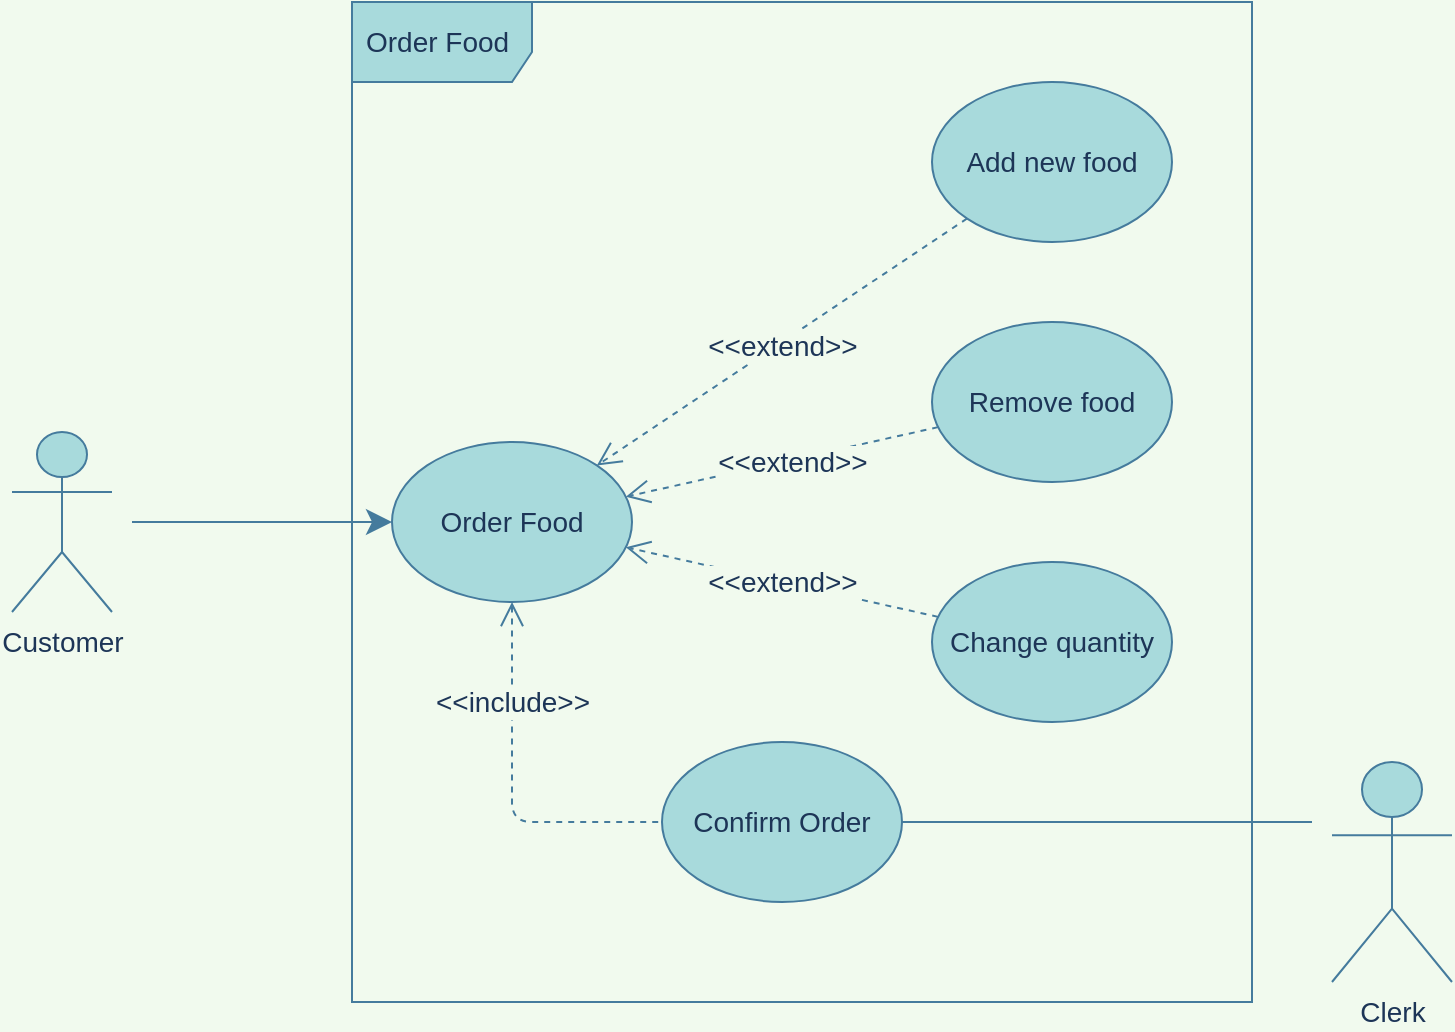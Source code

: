 <mxfile>
    <diagram id="Z47NPdINnZs9ZBRS7noW" name="Page-1">
        <mxGraphModel dx="600" dy="467" grid="1" gridSize="10" guides="1" tooltips="1" connect="1" arrows="1" fold="1" page="1" pageScale="1" pageWidth="850" pageHeight="1100" background="#F1FAEE" math="0" shadow="0">
            <root>
                <mxCell id="0"/>
                <mxCell id="1" parent="0"/>
                <mxCell id="29" value="Order Food" style="shape=umlFrame;whiteSpace=wrap;html=1;width=90;height=40;boundedLbl=1;verticalAlign=middle;align=left;spacingLeft=5;rounded=0;sketch=0;fontColor=#1D3557;strokeColor=#457B9D;fillColor=#A8DADC;fontSize=14;" parent="1" vertex="1">
                    <mxGeometry x="270" y="40" width="450" height="500" as="geometry"/>
                </mxCell>
                <mxCell id="32" style="edgeStyle=orthogonalEdgeStyle;curved=0;rounded=1;sketch=0;orthogonalLoop=1;jettySize=auto;html=1;fontColor=#1D3557;strokeColor=#457B9D;fillColor=#A8DADC;dashed=1;labelBackgroundColor=#F1FAEE;endArrow=none;endFill=0;fontSize=14;endSize=10;startArrow=open;startFill=0;startSize=10;" parent="1" source="2" target="31" edge="1">
                    <mxGeometry relative="1" as="geometry">
                        <mxPoint x="340" y="340" as="sourcePoint"/>
                        <mxPoint x="415" y="450" as="targetPoint"/>
                        <Array as="points">
                            <mxPoint x="350" y="450"/>
                        </Array>
                    </mxGeometry>
                </mxCell>
                <mxCell id="33" value="&amp;lt;&amp;lt;include&amp;gt;&amp;gt;" style="edgeLabel;html=1;align=center;verticalAlign=middle;resizable=0;points=[];fontColor=#1D3557;labelBackgroundColor=#F1FAEE;fontSize=14;" parent="32" connectable="0" vertex="1">
                    <mxGeometry x="-0.245" y="1" relative="1" as="geometry">
                        <mxPoint x="-1" y="-20" as="offset"/>
                    </mxGeometry>
                </mxCell>
                <mxCell id="2" value="Order Food" style="ellipse;whiteSpace=wrap;html=1;fillColor=#A8DADC;strokeColor=#457B9D;fontColor=#1D3557;fontSize=14;" parent="1" vertex="1">
                    <mxGeometry x="290" y="260" width="120" height="80" as="geometry"/>
                </mxCell>
                <mxCell id="27" value="&amp;lt;&amp;lt;extend&amp;gt;&amp;gt;" style="edgeStyle=none;rounded=0;orthogonalLoop=1;jettySize=auto;html=1;endArrow=open;endFill=0;endSize=10;horizontal=1;strokeColor=#457B9D;fontColor=#1D3557;labelBackgroundColor=#F1FAEE;fontSize=14;dashed=1;" parent="1" source="4" target="2" edge="1">
                    <mxGeometry x="0.01" y="2" relative="1" as="geometry">
                        <mxPoint as="offset"/>
                        <mxPoint x="391" y="271" as="targetPoint"/>
                    </mxGeometry>
                </mxCell>
                <mxCell id="4" value="Add new food" style="ellipse;whiteSpace=wrap;html=1;fillColor=#A8DADC;strokeColor=#457B9D;fontColor=#1D3557;fontSize=14;" parent="1" vertex="1">
                    <mxGeometry x="560" y="80" width="120" height="80" as="geometry"/>
                </mxCell>
                <mxCell id="23" value="&amp;lt;&amp;lt;extend&amp;gt;&amp;gt;" style="rounded=0;orthogonalLoop=1;jettySize=auto;html=1;endArrow=open;endFill=0;endSize=10;strokeColor=#457B9D;fontColor=#1D3557;labelBackgroundColor=#F1FAEE;fontSize=14;dashed=1;" parent="1" source="5" target="2" edge="1">
                    <mxGeometry x="-0.0" relative="1" as="geometry">
                        <mxPoint as="offset"/>
                    </mxGeometry>
                </mxCell>
                <mxCell id="5" value="Change quantity" style="ellipse;whiteSpace=wrap;html=1;fillColor=#A8DADC;strokeColor=#457B9D;fontColor=#1D3557;fontSize=14;" parent="1" vertex="1">
                    <mxGeometry x="560" y="320" width="120" height="80" as="geometry"/>
                </mxCell>
                <mxCell id="26" value="&amp;lt;&amp;lt;extend&amp;gt;&amp;gt;" style="edgeStyle=none;rounded=0;orthogonalLoop=1;jettySize=auto;html=1;endArrow=open;endFill=0;endSize=10;strokeColor=#457B9D;fontColor=#1D3557;labelBackgroundColor=#F1FAEE;fontSize=14;dashed=1;" parent="1" source="7" target="2" edge="1">
                    <mxGeometry x="-0.061" y="1" relative="1" as="geometry">
                        <mxPoint as="offset"/>
                    </mxGeometry>
                </mxCell>
                <mxCell id="7" value="Remove food" style="ellipse;whiteSpace=wrap;html=1;fillColor=#A8DADC;strokeColor=#457B9D;fontColor=#1D3557;fontSize=14;" parent="1" vertex="1">
                    <mxGeometry x="560" y="200" width="120" height="80" as="geometry"/>
                </mxCell>
                <mxCell id="17" value="Customer" style="shape=umlActor;verticalLabelPosition=bottom;verticalAlign=top;html=1;outlineConnect=0;fillColor=#A8DADC;strokeColor=#457B9D;fontColor=#1D3557;fontSize=14;" parent="1" vertex="1">
                    <mxGeometry x="100" y="255" width="50" height="90" as="geometry"/>
                </mxCell>
                <mxCell id="18" value="" style="endArrow=classic;html=1;endSize=10;strokeColor=#457B9D;fontColor=#1D3557;labelBackgroundColor=#F1FAEE;endFill=1;fontSize=14;startSize=10;targetPerimeterSpacing=0;sourcePerimeterSpacing=10;" parent="1" source="17" target="2" edge="1">
                    <mxGeometry width="50" height="50" relative="1" as="geometry">
                        <mxPoint x="150" y="300" as="sourcePoint"/>
                        <mxPoint x="310" y="280" as="targetPoint"/>
                    </mxGeometry>
                </mxCell>
                <mxCell id="19" value="Clerk" style="shape=umlActor;verticalLabelPosition=bottom;verticalAlign=top;html=1;outlineConnect=0;fillColor=#A8DADC;strokeColor=#457B9D;fontColor=#1D3557;fontSize=14;" parent="1" vertex="1">
                    <mxGeometry x="760" y="420" width="60" height="110" as="geometry"/>
                </mxCell>
                <mxCell id="35" style="edgeStyle=orthogonalEdgeStyle;curved=0;rounded=1;sketch=0;orthogonalLoop=1;jettySize=auto;html=1;fontColor=#1D3557;endArrow=none;endFill=0;strokeColor=#457B9D;fillColor=#A8DADC;startArrow=none;startFill=0;fontSize=14;targetPerimeterSpacing=10;" parent="1" source="31" target="19" edge="1">
                    <mxGeometry relative="1" as="geometry">
                        <Array as="points">
                            <mxPoint x="710" y="450"/>
                            <mxPoint x="710" y="450"/>
                        </Array>
                    </mxGeometry>
                </mxCell>
                <mxCell id="31" value="Confirm Order" style="ellipse;whiteSpace=wrap;html=1;rounded=0;sketch=0;fontColor=#1D3557;strokeColor=#457B9D;fillColor=#A8DADC;fontSize=14;" parent="1" vertex="1">
                    <mxGeometry x="425" y="410" width="120" height="80" as="geometry"/>
                </mxCell>
            </root>
        </mxGraphModel>
    </diagram>
</mxfile>